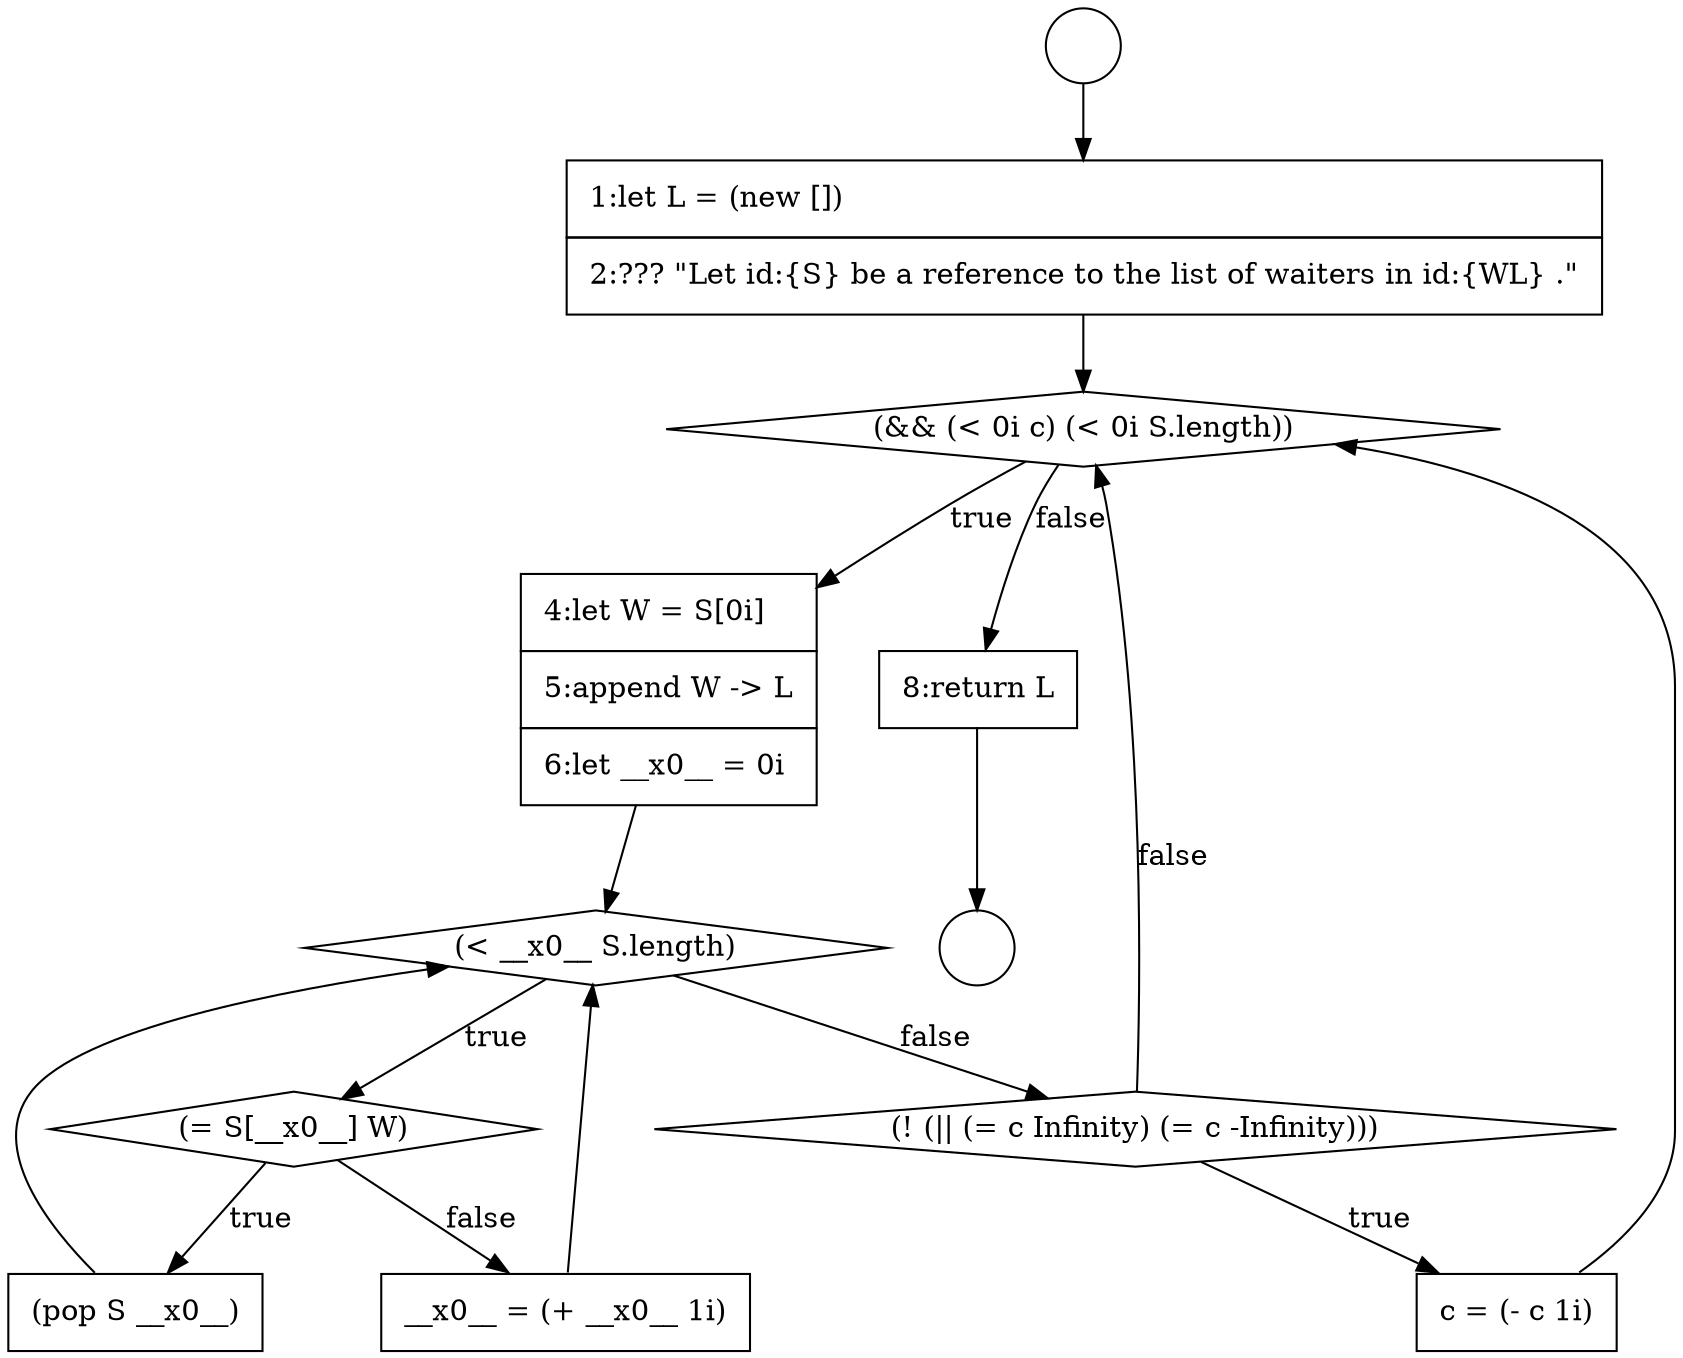 digraph {
  node18197 [shape=none, margin=0, label=<<font color="black">
    <table border="0" cellborder="1" cellspacing="0" cellpadding="10">
      <tr><td align="left">1:let L = (new [])</td></tr>
      <tr><td align="left">2:??? &quot;Let id:{S} be a reference to the list of waiters in id:{WL} .&quot;</td></tr>
    </table>
  </font>> color="black" fillcolor="white" style=filled]
  node18200 [shape=diamond, label=<<font color="black">(&lt; __x0__ S.length)</font>> color="black" fillcolor="white" style=filled]
  node18201 [shape=diamond, label=<<font color="black">(= S[__x0__] W)</font>> color="black" fillcolor="white" style=filled]
  node18196 [shape=circle label=" " color="black" fillcolor="white" style=filled]
  node18195 [shape=circle label=" " color="black" fillcolor="white" style=filled]
  node18199 [shape=none, margin=0, label=<<font color="black">
    <table border="0" cellborder="1" cellspacing="0" cellpadding="10">
      <tr><td align="left">4:let W = S[0i]</td></tr>
      <tr><td align="left">5:append W -&gt; L</td></tr>
      <tr><td align="left">6:let __x0__ = 0i</td></tr>
    </table>
  </font>> color="black" fillcolor="white" style=filled]
  node18202 [shape=none, margin=0, label=<<font color="black">
    <table border="0" cellborder="1" cellspacing="0" cellpadding="10">
      <tr><td align="left">(pop S __x0__)</td></tr>
    </table>
  </font>> color="black" fillcolor="white" style=filled]
  node18198 [shape=diamond, label=<<font color="black">(&amp;&amp; (&lt; 0i c) (&lt; 0i S.length))</font>> color="black" fillcolor="white" style=filled]
  node18204 [shape=diamond, label=<<font color="black">(! (|| (= c Infinity) (= c -Infinity)))</font>> color="black" fillcolor="white" style=filled]
  node18205 [shape=none, margin=0, label=<<font color="black">
    <table border="0" cellborder="1" cellspacing="0" cellpadding="10">
      <tr><td align="left">c = (- c 1i)</td></tr>
    </table>
  </font>> color="black" fillcolor="white" style=filled]
  node18206 [shape=none, margin=0, label=<<font color="black">
    <table border="0" cellborder="1" cellspacing="0" cellpadding="10">
      <tr><td align="left">8:return L</td></tr>
    </table>
  </font>> color="black" fillcolor="white" style=filled]
  node18203 [shape=none, margin=0, label=<<font color="black">
    <table border="0" cellborder="1" cellspacing="0" cellpadding="10">
      <tr><td align="left">__x0__ = (+ __x0__ 1i)</td></tr>
    </table>
  </font>> color="black" fillcolor="white" style=filled]
  node18206 -> node18196 [ color="black"]
  node18195 -> node18197 [ color="black"]
  node18197 -> node18198 [ color="black"]
  node18205 -> node18198 [ color="black"]
  node18202 -> node18200 [ color="black"]
  node18198 -> node18199 [label=<<font color="black">true</font>> color="black"]
  node18198 -> node18206 [label=<<font color="black">false</font>> color="black"]
  node18204 -> node18205 [label=<<font color="black">true</font>> color="black"]
  node18204 -> node18198 [label=<<font color="black">false</font>> color="black"]
  node18200 -> node18201 [label=<<font color="black">true</font>> color="black"]
  node18200 -> node18204 [label=<<font color="black">false</font>> color="black"]
  node18199 -> node18200 [ color="black"]
  node18203 -> node18200 [ color="black"]
  node18201 -> node18202 [label=<<font color="black">true</font>> color="black"]
  node18201 -> node18203 [label=<<font color="black">false</font>> color="black"]
}
